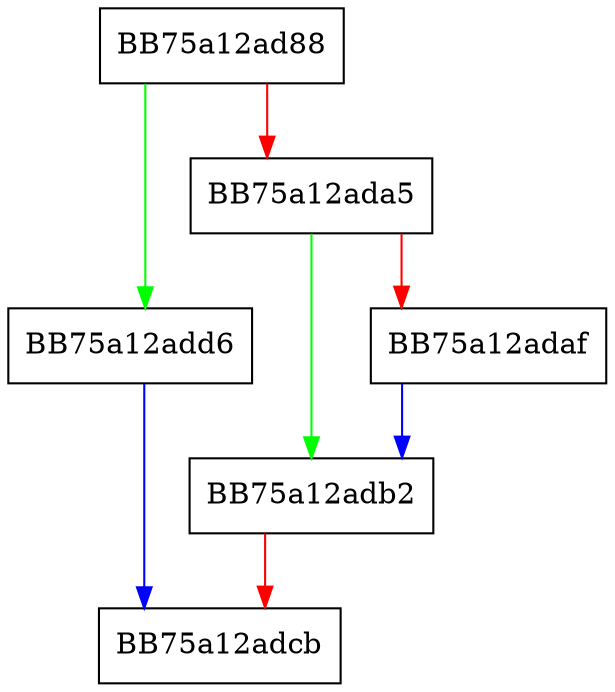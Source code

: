 digraph assign {
  node [shape="box"];
  graph [splines=ortho];
  BB75a12ad88 -> BB75a12add6 [color="green"];
  BB75a12ad88 -> BB75a12ada5 [color="red"];
  BB75a12ada5 -> BB75a12adb2 [color="green"];
  BB75a12ada5 -> BB75a12adaf [color="red"];
  BB75a12adaf -> BB75a12adb2 [color="blue"];
  BB75a12adb2 -> BB75a12adcb [color="red"];
  BB75a12add6 -> BB75a12adcb [color="blue"];
}